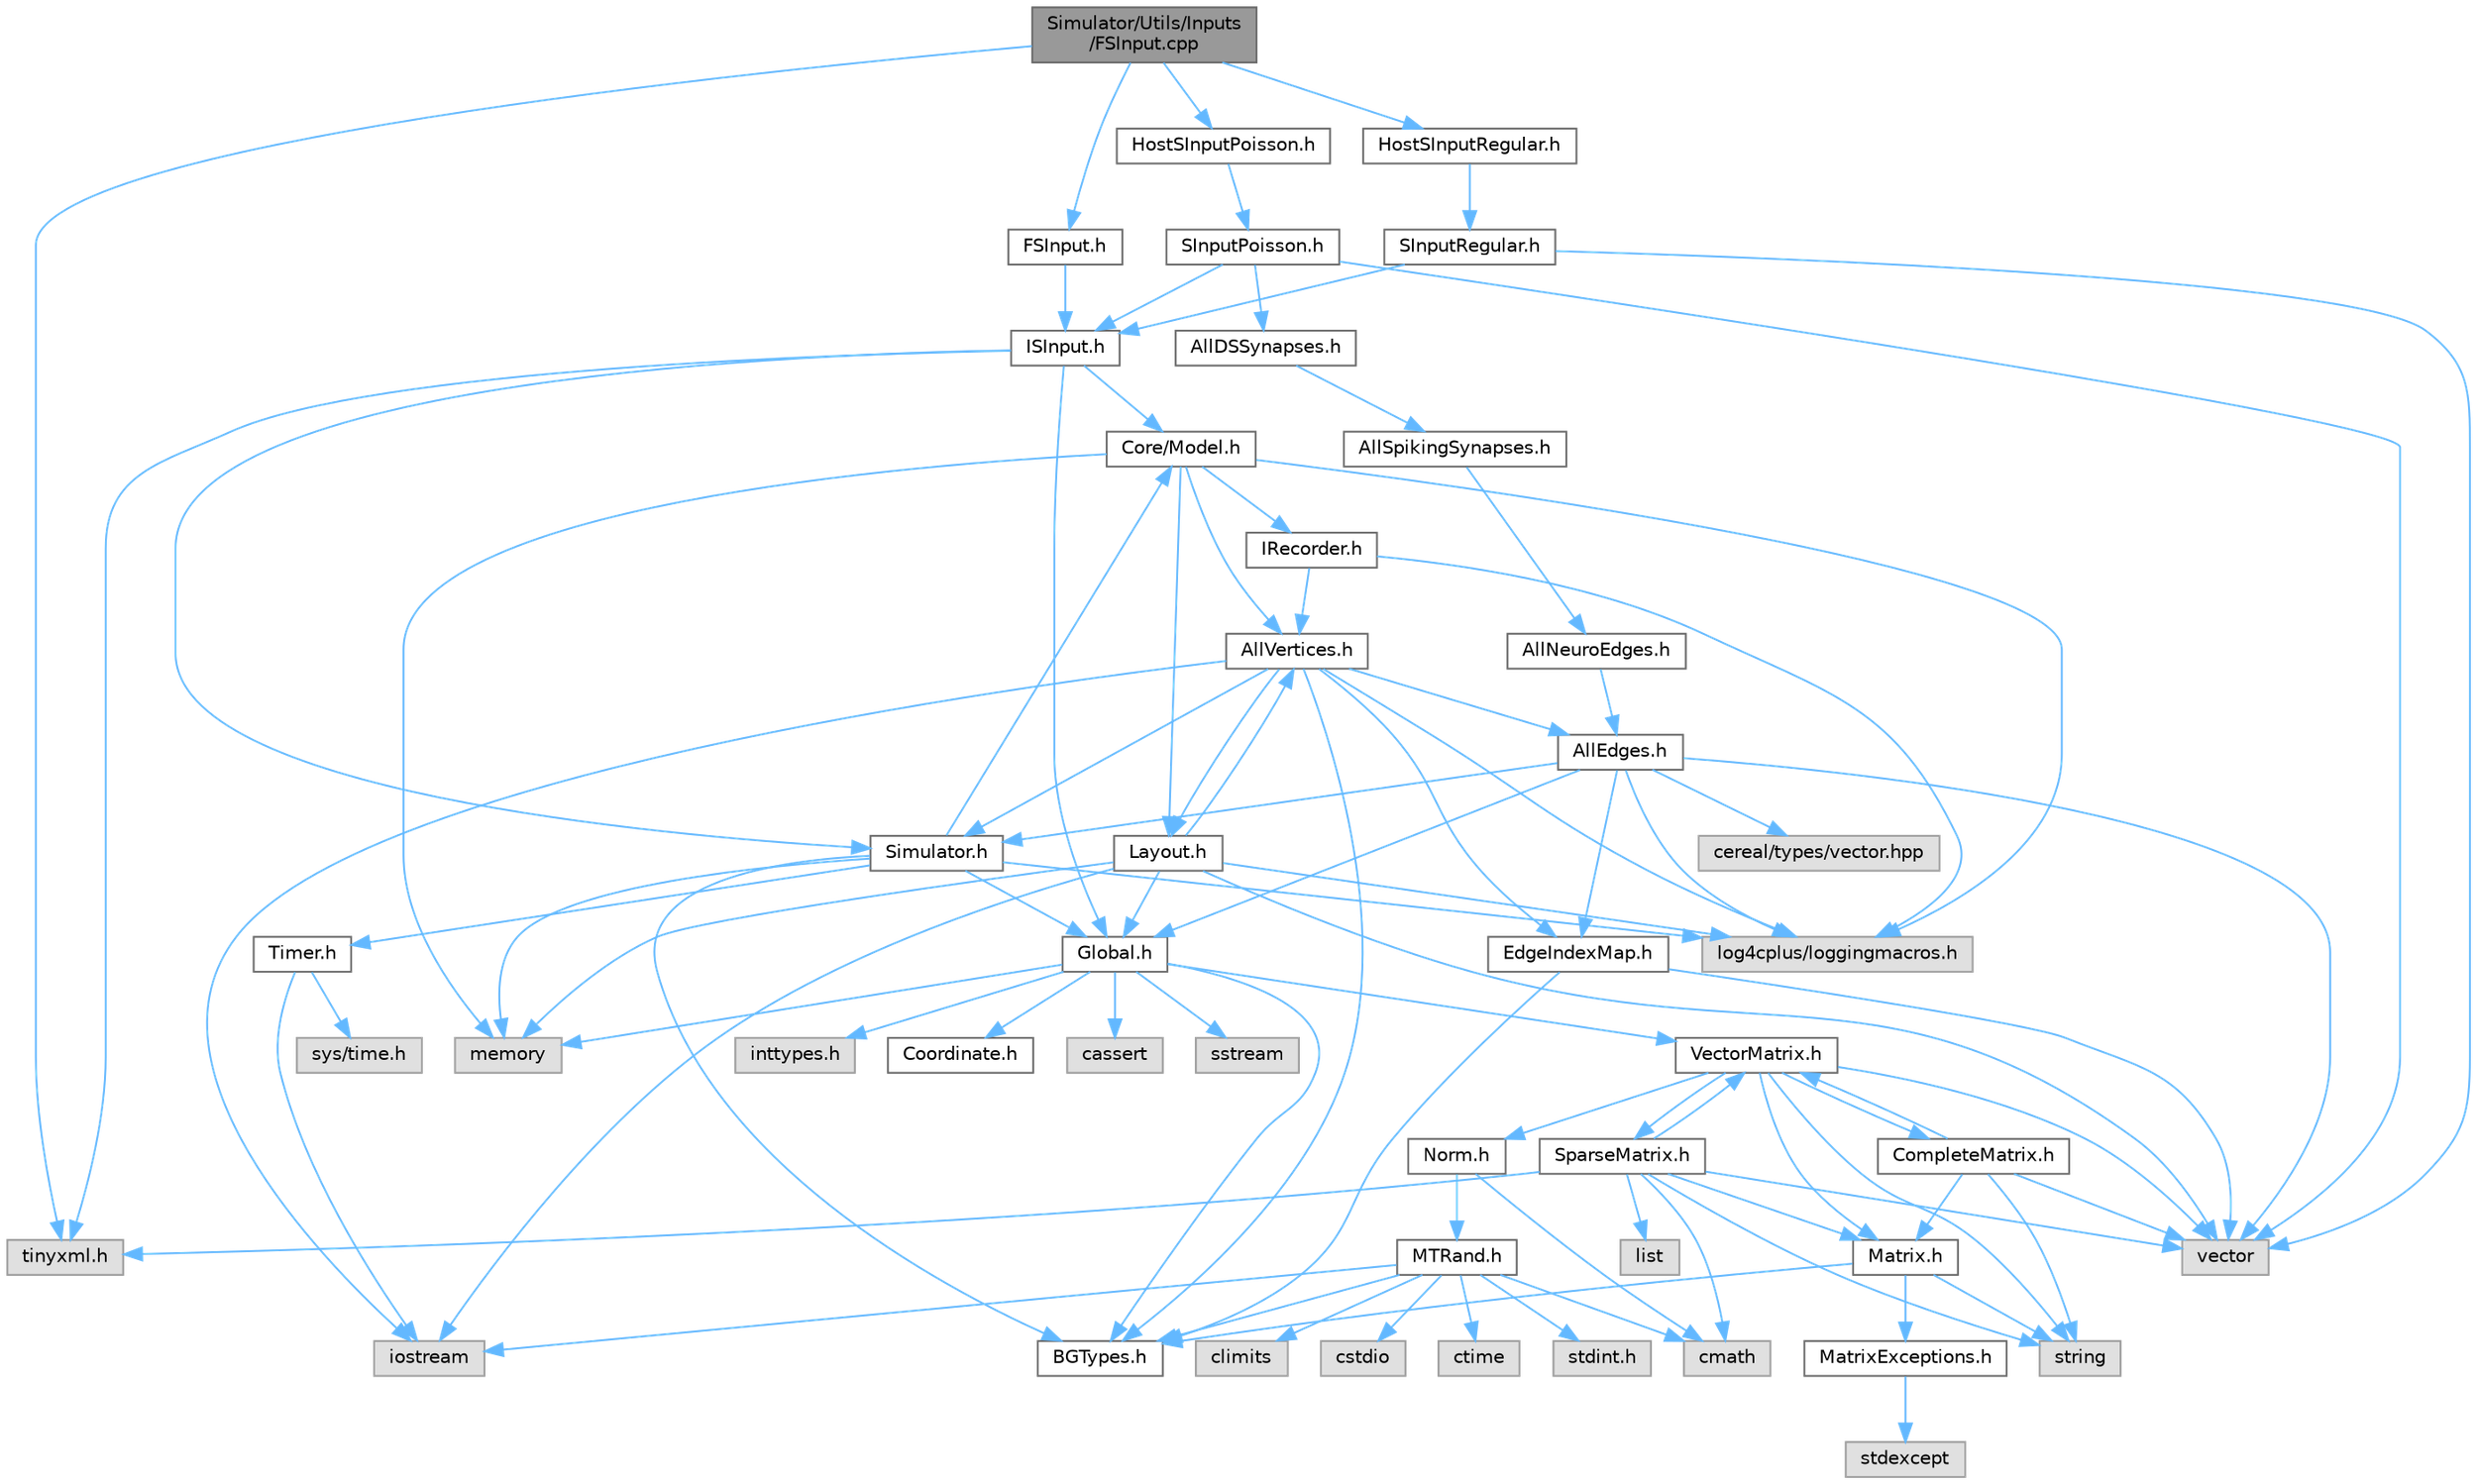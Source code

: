 digraph "Simulator/Utils/Inputs/FSInput.cpp"
{
 // LATEX_PDF_SIZE
  bgcolor="transparent";
  edge [fontname=Helvetica,fontsize=10,labelfontname=Helvetica,labelfontsize=10];
  node [fontname=Helvetica,fontsize=10,shape=box,height=0.2,width=0.4];
  Node1 [id="Node000001",label="Simulator/Utils/Inputs\l/FSInput.cpp",height=0.2,width=0.4,color="gray40", fillcolor="grey60", style="filled", fontcolor="black",tooltip="A factoy class that creates an instance of stimulus input object."];
  Node1 -> Node2 [id="edge1_Node000001_Node000002",color="steelblue1",style="solid",tooltip=" "];
  Node2 [id="Node000002",label="FSInput.h",height=0.2,width=0.4,color="grey40", fillcolor="white", style="filled",URL="$_f_s_input_8h.html",tooltip="A factoy class for stimulus input classes."];
  Node2 -> Node3 [id="edge2_Node000002_Node000003",color="steelblue1",style="solid",tooltip=" "];
  Node3 [id="Node000003",label="ISInput.h",height=0.2,width=0.4,color="grey40", fillcolor="white", style="filled",URL="$_i_s_input_8h.html",tooltip="An interface for stimulus input classes."];
  Node3 -> Node4 [id="edge3_Node000003_Node000004",color="steelblue1",style="solid",tooltip=" "];
  Node4 [id="Node000004",label="Core/Model.h",height=0.2,width=0.4,color="grey40", fillcolor="white", style="filled",URL="$_model_8h.html",tooltip="Implementation of Model for graph-based networks."];
  Node4 -> Node5 [id="edge4_Node000004_Node000005",color="steelblue1",style="solid",tooltip=" "];
  Node5 [id="Node000005",label="AllVertices.h",height=0.2,width=0.4,color="grey40", fillcolor="white", style="filled",URL="$_all_vertices_8h.html",tooltip="A container of the base class of all vertex data."];
  Node5 -> Node6 [id="edge5_Node000005_Node000006",color="steelblue1",style="solid",tooltip=" "];
  Node6 [id="Node000006",label="AllEdges.h",height=0.2,width=0.4,color="grey40", fillcolor="white", style="filled",URL="$_all_edges_8h.html",tooltip="An interface and top level implementation for edge classes."];
  Node6 -> Node7 [id="edge6_Node000006_Node000007",color="steelblue1",style="solid",tooltip=" "];
  Node7 [id="Node000007",label="EdgeIndexMap.h",height=0.2,width=0.4,color="grey40", fillcolor="white", style="filled",URL="$_edge_index_map_8h.html",tooltip="A structure maintains outgoing and edges list (forward map)."];
  Node7 -> Node8 [id="edge7_Node000007_Node000008",color="steelblue1",style="solid",tooltip=" "];
  Node8 [id="Node000008",label="BGTypes.h",height=0.2,width=0.4,color="grey40", fillcolor="white", style="filled",URL="$_b_g_types_8h.html",tooltip="Used to define uniform data type sizes based for all operating systems. Also used to test the speed o..."];
  Node7 -> Node9 [id="edge8_Node000007_Node000009",color="steelblue1",style="solid",tooltip=" "];
  Node9 [id="Node000009",label="vector",height=0.2,width=0.4,color="grey60", fillcolor="#E0E0E0", style="filled",tooltip=" "];
  Node6 -> Node10 [id="edge9_Node000006_Node000010",color="steelblue1",style="solid",tooltip=" "];
  Node10 [id="Node000010",label="Global.h",height=0.2,width=0.4,color="grey40", fillcolor="white", style="filled",URL="$_global_8h.html",tooltip="Globally available functions/variables and default parameter values."];
  Node10 -> Node11 [id="edge10_Node000010_Node000011",color="steelblue1",style="solid",tooltip=" "];
  Node11 [id="Node000011",label="cassert",height=0.2,width=0.4,color="grey60", fillcolor="#E0E0E0", style="filled",tooltip=" "];
  Node10 -> Node12 [id="edge11_Node000010_Node000012",color="steelblue1",style="solid",tooltip=" "];
  Node12 [id="Node000012",label="memory",height=0.2,width=0.4,color="grey60", fillcolor="#E0E0E0", style="filled",tooltip=" "];
  Node10 -> Node13 [id="edge12_Node000010_Node000013",color="steelblue1",style="solid",tooltip=" "];
  Node13 [id="Node000013",label="sstream",height=0.2,width=0.4,color="grey60", fillcolor="#E0E0E0", style="filled",tooltip=" "];
  Node10 -> Node14 [id="edge13_Node000010_Node000014",color="steelblue1",style="solid",tooltip=" "];
  Node14 [id="Node000014",label="inttypes.h",height=0.2,width=0.4,color="grey60", fillcolor="#E0E0E0", style="filled",tooltip=" "];
  Node10 -> Node8 [id="edge14_Node000010_Node000008",color="steelblue1",style="solid",tooltip=" "];
  Node10 -> Node15 [id="edge15_Node000010_Node000015",color="steelblue1",style="solid",tooltip=" "];
  Node15 [id="Node000015",label="Coordinate.h",height=0.2,width=0.4,color="grey40", fillcolor="white", style="filled",URL="$_coordinate_8h.html",tooltip="A container for 2-dimensional coordinates."];
  Node10 -> Node16 [id="edge16_Node000010_Node000016",color="steelblue1",style="solid",tooltip=" "];
  Node16 [id="Node000016",label="VectorMatrix.h",height=0.2,width=0.4,color="grey40", fillcolor="white", style="filled",URL="$_vector_matrix_8h.html",tooltip="An efficient implementation of a dynamically-allocated 1D array."];
  Node16 -> Node17 [id="edge17_Node000016_Node000017",color="steelblue1",style="solid",tooltip=" "];
  Node17 [id="Node000017",label="CompleteMatrix.h",height=0.2,width=0.4,color="grey40", fillcolor="white", style="filled",URL="$_complete_matrix_8h.html",tooltip="An efficient implementation of a dynamically-allocated 2D array."];
  Node17 -> Node18 [id="edge18_Node000017_Node000018",color="steelblue1",style="solid",tooltip=" "];
  Node18 [id="Node000018",label="Matrix.h",height=0.2,width=0.4,color="grey40", fillcolor="white", style="filled",URL="$_matrix_8h.html",tooltip="Abstract base class for Matrices."];
  Node18 -> Node8 [id="edge19_Node000018_Node000008",color="steelblue1",style="solid",tooltip=" "];
  Node18 -> Node19 [id="edge20_Node000018_Node000019",color="steelblue1",style="solid",tooltip=" "];
  Node19 [id="Node000019",label="MatrixExceptions.h",height=0.2,width=0.4,color="grey40", fillcolor="white", style="filled",URL="$_matrix_exceptions_8h.html",tooltip="Exception class hierarchy for Matrix classes."];
  Node19 -> Node20 [id="edge21_Node000019_Node000020",color="steelblue1",style="solid",tooltip=" "];
  Node20 [id="Node000020",label="stdexcept",height=0.2,width=0.4,color="grey60", fillcolor="#E0E0E0", style="filled",tooltip=" "];
  Node18 -> Node21 [id="edge22_Node000018_Node000021",color="steelblue1",style="solid",tooltip=" "];
  Node21 [id="Node000021",label="string",height=0.2,width=0.4,color="grey60", fillcolor="#E0E0E0", style="filled",tooltip=" "];
  Node17 -> Node16 [id="edge23_Node000017_Node000016",color="steelblue1",style="solid",tooltip=" "];
  Node17 -> Node21 [id="edge24_Node000017_Node000021",color="steelblue1",style="solid",tooltip=" "];
  Node17 -> Node9 [id="edge25_Node000017_Node000009",color="steelblue1",style="solid",tooltip=" "];
  Node16 -> Node18 [id="edge26_Node000016_Node000018",color="steelblue1",style="solid",tooltip=" "];
  Node16 -> Node22 [id="edge27_Node000016_Node000022",color="steelblue1",style="solid",tooltip=" "];
  Node22 [id="Node000022",label="Norm.h",height=0.2,width=0.4,color="grey40", fillcolor="white", style="filled",URL="$_norm_8h.html",tooltip="Normally distributed random numbers."];
  Node22 -> Node23 [id="edge28_Node000022_Node000023",color="steelblue1",style="solid",tooltip=" "];
  Node23 [id="Node000023",label="MTRand.h",height=0.2,width=0.4,color="grey40", fillcolor="white", style="filled",URL="$_m_t_rand_8h.html",tooltip="Mersenne Twister logic from Nvidia."];
  Node23 -> Node8 [id="edge29_Node000023_Node000008",color="steelblue1",style="solid",tooltip=" "];
  Node23 -> Node24 [id="edge30_Node000023_Node000024",color="steelblue1",style="solid",tooltip=" "];
  Node24 [id="Node000024",label="climits",height=0.2,width=0.4,color="grey60", fillcolor="#E0E0E0", style="filled",tooltip=" "];
  Node23 -> Node25 [id="edge31_Node000023_Node000025",color="steelblue1",style="solid",tooltip=" "];
  Node25 [id="Node000025",label="cmath",height=0.2,width=0.4,color="grey60", fillcolor="#E0E0E0", style="filled",tooltip=" "];
  Node23 -> Node26 [id="edge32_Node000023_Node000026",color="steelblue1",style="solid",tooltip=" "];
  Node26 [id="Node000026",label="cstdio",height=0.2,width=0.4,color="grey60", fillcolor="#E0E0E0", style="filled",tooltip=" "];
  Node23 -> Node27 [id="edge33_Node000023_Node000027",color="steelblue1",style="solid",tooltip=" "];
  Node27 [id="Node000027",label="ctime",height=0.2,width=0.4,color="grey60", fillcolor="#E0E0E0", style="filled",tooltip=" "];
  Node23 -> Node28 [id="edge34_Node000023_Node000028",color="steelblue1",style="solid",tooltip=" "];
  Node28 [id="Node000028",label="iostream",height=0.2,width=0.4,color="grey60", fillcolor="#E0E0E0", style="filled",tooltip=" "];
  Node23 -> Node29 [id="edge35_Node000023_Node000029",color="steelblue1",style="solid",tooltip=" "];
  Node29 [id="Node000029",label="stdint.h",height=0.2,width=0.4,color="grey60", fillcolor="#E0E0E0", style="filled",tooltip=" "];
  Node22 -> Node25 [id="edge36_Node000022_Node000025",color="steelblue1",style="solid",tooltip=" "];
  Node16 -> Node30 [id="edge37_Node000016_Node000030",color="steelblue1",style="solid",tooltip=" "];
  Node30 [id="Node000030",label="SparseMatrix.h",height=0.2,width=0.4,color="grey40", fillcolor="white", style="filled",URL="$_sparse_matrix_8h.html",tooltip="An efficient implementation of a dynamically-allocated 2D sparse array."];
  Node30 -> Node18 [id="edge38_Node000030_Node000018",color="steelblue1",style="solid",tooltip=" "];
  Node30 -> Node16 [id="edge39_Node000030_Node000016",color="steelblue1",style="solid",tooltip=" "];
  Node30 -> Node31 [id="edge40_Node000030_Node000031",color="steelblue1",style="solid",tooltip=" "];
  Node31 [id="Node000031",label="tinyxml.h",height=0.2,width=0.4,color="grey60", fillcolor="#E0E0E0", style="filled",tooltip=" "];
  Node30 -> Node25 [id="edge41_Node000030_Node000025",color="steelblue1",style="solid",tooltip=" "];
  Node30 -> Node32 [id="edge42_Node000030_Node000032",color="steelblue1",style="solid",tooltip=" "];
  Node32 [id="Node000032",label="list",height=0.2,width=0.4,color="grey60", fillcolor="#E0E0E0", style="filled",tooltip=" "];
  Node30 -> Node21 [id="edge43_Node000030_Node000021",color="steelblue1",style="solid",tooltip=" "];
  Node30 -> Node9 [id="edge44_Node000030_Node000009",color="steelblue1",style="solid",tooltip=" "];
  Node16 -> Node21 [id="edge45_Node000016_Node000021",color="steelblue1",style="solid",tooltip=" "];
  Node16 -> Node9 [id="edge46_Node000016_Node000009",color="steelblue1",style="solid",tooltip=" "];
  Node6 -> Node33 [id="edge47_Node000006_Node000033",color="steelblue1",style="solid",tooltip=" "];
  Node33 [id="Node000033",label="Simulator.h",height=0.2,width=0.4,color="grey40", fillcolor="white", style="filled",URL="$_simulator_8h.html",tooltip="Platform independent base class for the Brain Grid simulator. Simulator is a singleton class (a class..."];
  Node33 -> Node8 [id="edge48_Node000033_Node000008",color="steelblue1",style="solid",tooltip=" "];
  Node33 -> Node4 [id="edge49_Node000033_Node000004",color="steelblue1",style="solid",tooltip=" "];
  Node33 -> Node10 [id="edge50_Node000033_Node000010",color="steelblue1",style="solid",tooltip=" "];
  Node33 -> Node34 [id="edge51_Node000033_Node000034",color="steelblue1",style="solid",tooltip=" "];
  Node34 [id="Node000034",label="log4cplus/loggingmacros.h",height=0.2,width=0.4,color="grey60", fillcolor="#E0E0E0", style="filled",tooltip=" "];
  Node33 -> Node12 [id="edge52_Node000033_Node000012",color="steelblue1",style="solid",tooltip=" "];
  Node33 -> Node35 [id="edge53_Node000033_Node000035",color="steelblue1",style="solid",tooltip=" "];
  Node35 [id="Node000035",label="Timer.h",height=0.2,width=0.4,color="grey40", fillcolor="white", style="filled",URL="$_timer_8h.html",tooltip="Timer class, from CSS432."];
  Node35 -> Node28 [id="edge54_Node000035_Node000028",color="steelblue1",style="solid",tooltip=" "];
  Node35 -> Node36 [id="edge55_Node000035_Node000036",color="steelblue1",style="solid",tooltip=" "];
  Node36 [id="Node000036",label="sys/time.h",height=0.2,width=0.4,color="grey60", fillcolor="#E0E0E0", style="filled",tooltip=" "];
  Node6 -> Node37 [id="edge56_Node000006_Node000037",color="steelblue1",style="solid",tooltip=" "];
  Node37 [id="Node000037",label="cereal/types/vector.hpp",height=0.2,width=0.4,color="grey60", fillcolor="#E0E0E0", style="filled",tooltip=" "];
  Node6 -> Node34 [id="edge57_Node000006_Node000034",color="steelblue1",style="solid",tooltip=" "];
  Node6 -> Node9 [id="edge58_Node000006_Node000009",color="steelblue1",style="solid",tooltip=" "];
  Node5 -> Node8 [id="edge59_Node000005_Node000008",color="steelblue1",style="solid",tooltip=" "];
  Node5 -> Node7 [id="edge60_Node000005_Node000007",color="steelblue1",style="solid",tooltip=" "];
  Node5 -> Node38 [id="edge61_Node000005_Node000038",color="steelblue1",style="solid",tooltip=" "];
  Node38 [id="Node000038",label="Layout.h",height=0.2,width=0.4,color="grey40", fillcolor="white", style="filled",URL="$_layout_8h.html",tooltip="The Layout class defines the layout of neurons in neural networks."];
  Node38 -> Node5 [id="edge62_Node000038_Node000005",color="steelblue1",style="solid",tooltip=" "];
  Node38 -> Node10 [id="edge63_Node000038_Node000010",color="steelblue1",style="solid",tooltip=" "];
  Node38 -> Node28 [id="edge64_Node000038_Node000028",color="steelblue1",style="solid",tooltip=" "];
  Node38 -> Node34 [id="edge65_Node000038_Node000034",color="steelblue1",style="solid",tooltip=" "];
  Node38 -> Node12 [id="edge66_Node000038_Node000012",color="steelblue1",style="solid",tooltip=" "];
  Node38 -> Node9 [id="edge67_Node000038_Node000009",color="steelblue1",style="solid",tooltip=" "];
  Node5 -> Node33 [id="edge68_Node000005_Node000033",color="steelblue1",style="solid",tooltip=" "];
  Node5 -> Node28 [id="edge69_Node000005_Node000028",color="steelblue1",style="solid",tooltip=" "];
  Node5 -> Node34 [id="edge70_Node000005_Node000034",color="steelblue1",style="solid",tooltip=" "];
  Node4 -> Node39 [id="edge71_Node000004_Node000039",color="steelblue1",style="solid",tooltip=" "];
  Node39 [id="Node000039",label="IRecorder.h",height=0.2,width=0.4,color="grey40", fillcolor="white", style="filled",URL="$_i_recorder_8h.html",tooltip="An interface for recording spikes history."];
  Node39 -> Node5 [id="edge72_Node000039_Node000005",color="steelblue1",style="solid",tooltip=" "];
  Node39 -> Node34 [id="edge73_Node000039_Node000034",color="steelblue1",style="solid",tooltip=" "];
  Node4 -> Node38 [id="edge74_Node000004_Node000038",color="steelblue1",style="solid",tooltip=" "];
  Node4 -> Node34 [id="edge75_Node000004_Node000034",color="steelblue1",style="solid",tooltip=" "];
  Node4 -> Node12 [id="edge76_Node000004_Node000012",color="steelblue1",style="solid",tooltip=" "];
  Node3 -> Node10 [id="edge77_Node000003_Node000010",color="steelblue1",style="solid",tooltip=" "];
  Node3 -> Node33 [id="edge78_Node000003_Node000033",color="steelblue1",style="solid",tooltip=" "];
  Node3 -> Node31 [id="edge79_Node000003_Node000031",color="steelblue1",style="solid",tooltip=" "];
  Node1 -> Node40 [id="edge80_Node000001_Node000040",color="steelblue1",style="solid",tooltip=" "];
  Node40 [id="Node000040",label="HostSInputPoisson.h",height=0.2,width=0.4,color="grey40", fillcolor="white", style="filled",URL="$_host_s_input_poisson_8h.html",tooltip="A class that performs stimulus input (implementation Poisson)."];
  Node40 -> Node41 [id="edge81_Node000040_Node000041",color="steelblue1",style="solid",tooltip=" "];
  Node41 [id="Node000041",label="SInputPoisson.h",height=0.2,width=0.4,color="grey40", fillcolor="white", style="filled",URL="$_s_input_poisson_8h.html",tooltip="A class that performs stimulus input (implementation Poisson)."];
  Node41 -> Node42 [id="edge82_Node000041_Node000042",color="steelblue1",style="solid",tooltip=" "];
  Node42 [id="Node000042",label="AllDSSynapses.h",height=0.2,width=0.4,color="grey40", fillcolor="white", style="filled",URL="$_all_d_s_synapses_8h.html",tooltip="A container of all DS synapse data."];
  Node42 -> Node43 [id="edge83_Node000042_Node000043",color="steelblue1",style="solid",tooltip=" "];
  Node43 [id="Node000043",label="AllSpikingSynapses.h",height=0.2,width=0.4,color="grey40", fillcolor="white", style="filled",URL="$_all_spiking_synapses_8h.html",tooltip="A container of all spiking synapse data."];
  Node43 -> Node44 [id="edge84_Node000043_Node000044",color="steelblue1",style="solid",tooltip=" "];
  Node44 [id="Node000044",label="AllNeuroEdges.h",height=0.2,width=0.4,color="grey40", fillcolor="white", style="filled",URL="$_all_neuro_edges_8h.html",tooltip="A container of all edge data."];
  Node44 -> Node6 [id="edge85_Node000044_Node000006",color="steelblue1",style="solid",tooltip=" "];
  Node41 -> Node3 [id="edge86_Node000041_Node000003",color="steelblue1",style="solid",tooltip=" "];
  Node41 -> Node9 [id="edge87_Node000041_Node000009",color="steelblue1",style="solid",tooltip=" "];
  Node1 -> Node45 [id="edge88_Node000001_Node000045",color="steelblue1",style="solid",tooltip=" "];
  Node45 [id="Node000045",label="HostSInputRegular.h",height=0.2,width=0.4,color="grey40", fillcolor="white", style="filled",URL="$_host_s_input_regular_8h.html",tooltip="A class that performs stimulus input (implementation Regular)."];
  Node45 -> Node46 [id="edge89_Node000045_Node000046",color="steelblue1",style="solid",tooltip=" "];
  Node46 [id="Node000046",label="SInputRegular.h",height=0.2,width=0.4,color="grey40", fillcolor="white", style="filled",URL="$_s_input_regular_8h.html",tooltip="A class that performs stimulus input (implementation Regular)."];
  Node46 -> Node3 [id="edge90_Node000046_Node000003",color="steelblue1",style="solid",tooltip=" "];
  Node46 -> Node9 [id="edge91_Node000046_Node000009",color="steelblue1",style="solid",tooltip=" "];
  Node1 -> Node31 [id="edge92_Node000001_Node000031",color="steelblue1",style="solid",tooltip=" "];
}
